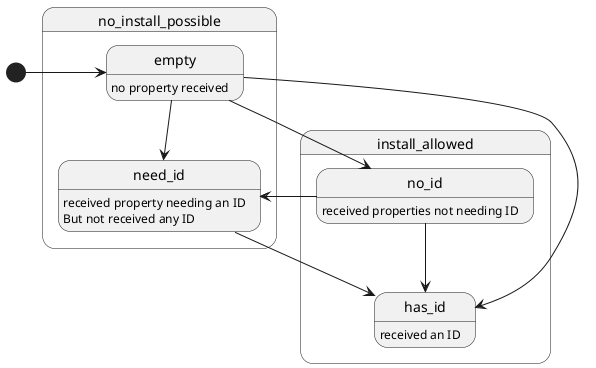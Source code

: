 @startuml

state no_install_possible {
   state empty : no property received
   state need_id : received property needing an ID\nBut not received any ID
}
state install_allowed {
  state no_id : received properties not needing ID
  state has_id : received an ID
}

[*] -> empty

empty --> no_id
empty --> need_id
empty --> has_id

no_id --> need_id
no_id --> has_id

need_id --> has_id

@enduml

